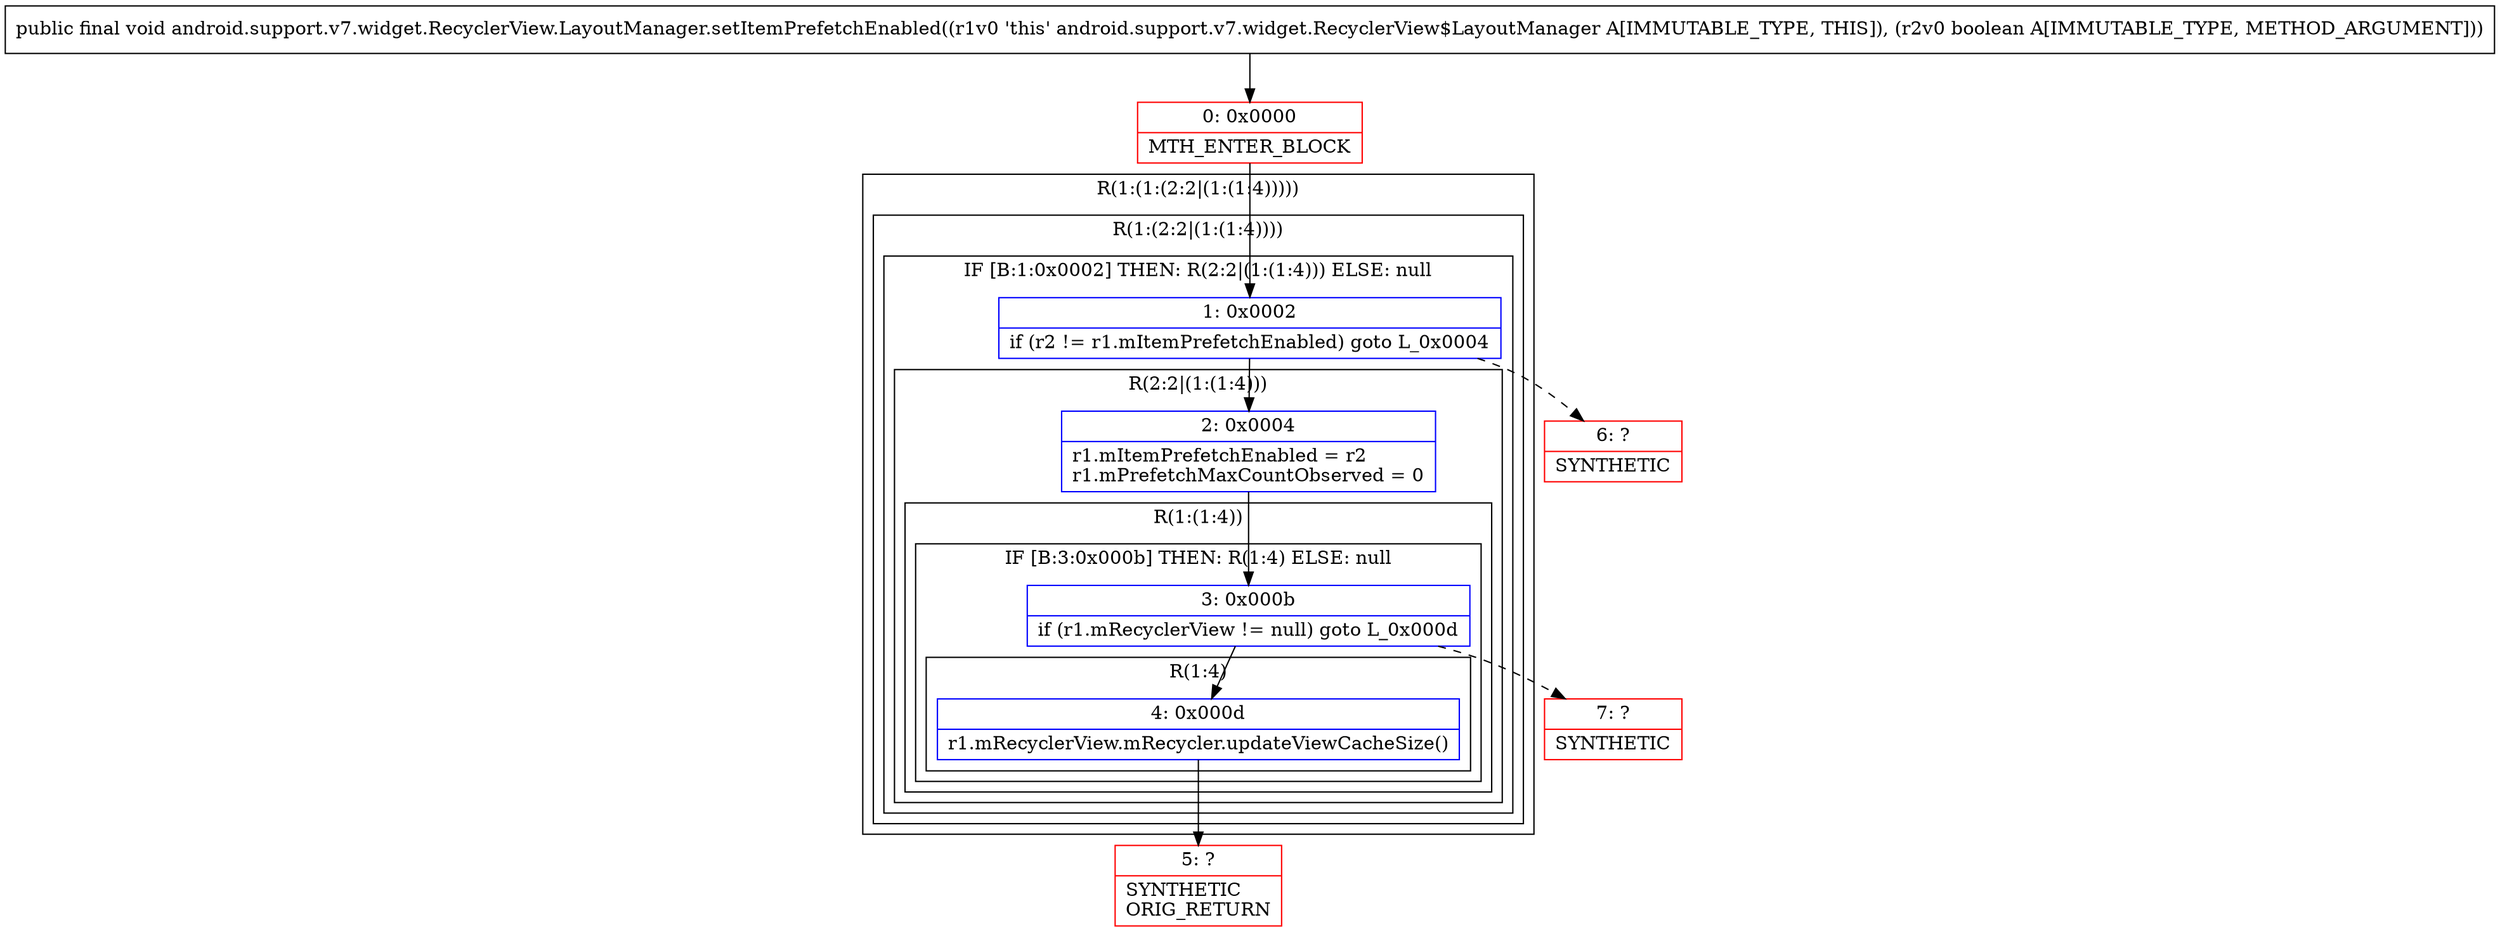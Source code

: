digraph "CFG forandroid.support.v7.widget.RecyclerView.LayoutManager.setItemPrefetchEnabled(Z)V" {
subgraph cluster_Region_476743993 {
label = "R(1:(1:(2:2|(1:(1:4)))))";
node [shape=record,color=blue];
subgraph cluster_Region_1765164569 {
label = "R(1:(2:2|(1:(1:4))))";
node [shape=record,color=blue];
subgraph cluster_IfRegion_160355331 {
label = "IF [B:1:0x0002] THEN: R(2:2|(1:(1:4))) ELSE: null";
node [shape=record,color=blue];
Node_1 [shape=record,label="{1\:\ 0x0002|if (r2 != r1.mItemPrefetchEnabled) goto L_0x0004\l}"];
subgraph cluster_Region_1937135364 {
label = "R(2:2|(1:(1:4)))";
node [shape=record,color=blue];
Node_2 [shape=record,label="{2\:\ 0x0004|r1.mItemPrefetchEnabled = r2\lr1.mPrefetchMaxCountObserved = 0\l}"];
subgraph cluster_Region_991767314 {
label = "R(1:(1:4))";
node [shape=record,color=blue];
subgraph cluster_IfRegion_1614853350 {
label = "IF [B:3:0x000b] THEN: R(1:4) ELSE: null";
node [shape=record,color=blue];
Node_3 [shape=record,label="{3\:\ 0x000b|if (r1.mRecyclerView != null) goto L_0x000d\l}"];
subgraph cluster_Region_529615393 {
label = "R(1:4)";
node [shape=record,color=blue];
Node_4 [shape=record,label="{4\:\ 0x000d|r1.mRecyclerView.mRecycler.updateViewCacheSize()\l}"];
}
}
}
}
}
}
}
Node_0 [shape=record,color=red,label="{0\:\ 0x0000|MTH_ENTER_BLOCK\l}"];
Node_5 [shape=record,color=red,label="{5\:\ ?|SYNTHETIC\lORIG_RETURN\l}"];
Node_6 [shape=record,color=red,label="{6\:\ ?|SYNTHETIC\l}"];
Node_7 [shape=record,color=red,label="{7\:\ ?|SYNTHETIC\l}"];
MethodNode[shape=record,label="{public final void android.support.v7.widget.RecyclerView.LayoutManager.setItemPrefetchEnabled((r1v0 'this' android.support.v7.widget.RecyclerView$LayoutManager A[IMMUTABLE_TYPE, THIS]), (r2v0 boolean A[IMMUTABLE_TYPE, METHOD_ARGUMENT])) }"];
MethodNode -> Node_0;
Node_1 -> Node_2;
Node_1 -> Node_6[style=dashed];
Node_2 -> Node_3;
Node_3 -> Node_4;
Node_3 -> Node_7[style=dashed];
Node_4 -> Node_5;
Node_0 -> Node_1;
}

